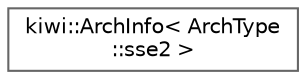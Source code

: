 digraph "Graphical Class Hierarchy"
{
 // LATEX_PDF_SIZE
  bgcolor="transparent";
  edge [fontname=Helvetica,fontsize=10,labelfontname=Helvetica,labelfontsize=10];
  node [fontname=Helvetica,fontsize=10,shape=box,height=0.2,width=0.4];
  rankdir="LR";
  Node0 [id="Node000000",label="kiwi::ArchInfo\< ArchType\l::sse2 \>",height=0.2,width=0.4,color="grey40", fillcolor="white", style="filled",URL="$structkiwi_1_1ArchInfo_3_01ArchType_1_1sse2_01_4.html",tooltip=" "];
}
